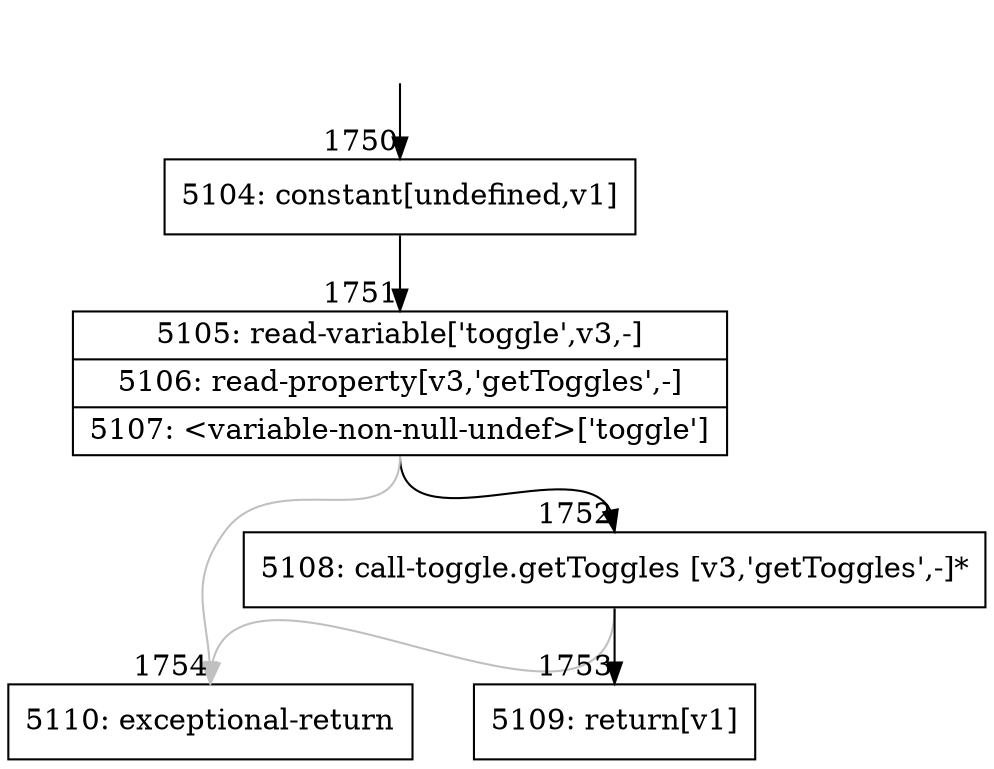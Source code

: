 digraph {
rankdir="TD"
BB_entry140[shape=none,label=""];
BB_entry140 -> BB1750 [tailport=s, headport=n, headlabel="    1750"]
BB1750 [shape=record label="{5104: constant[undefined,v1]}" ] 
BB1750 -> BB1751 [tailport=s, headport=n, headlabel="      1751"]
BB1751 [shape=record label="{5105: read-variable['toggle',v3,-]|5106: read-property[v3,'getToggles',-]|5107: \<variable-non-null-undef\>['toggle']}" ] 
BB1751 -> BB1752 [tailport=s, headport=n, headlabel="      1752"]
BB1751 -> BB1754 [tailport=s, headport=n, color=gray, headlabel="      1754"]
BB1752 [shape=record label="{5108: call-toggle.getToggles [v3,'getToggles',-]*}" ] 
BB1752 -> BB1753 [tailport=s, headport=n, headlabel="      1753"]
BB1752 -> BB1754 [tailport=s, headport=n, color=gray]
BB1753 [shape=record label="{5109: return[v1]}" ] 
BB1754 [shape=record label="{5110: exceptional-return}" ] 
//#$~ 1350
}
